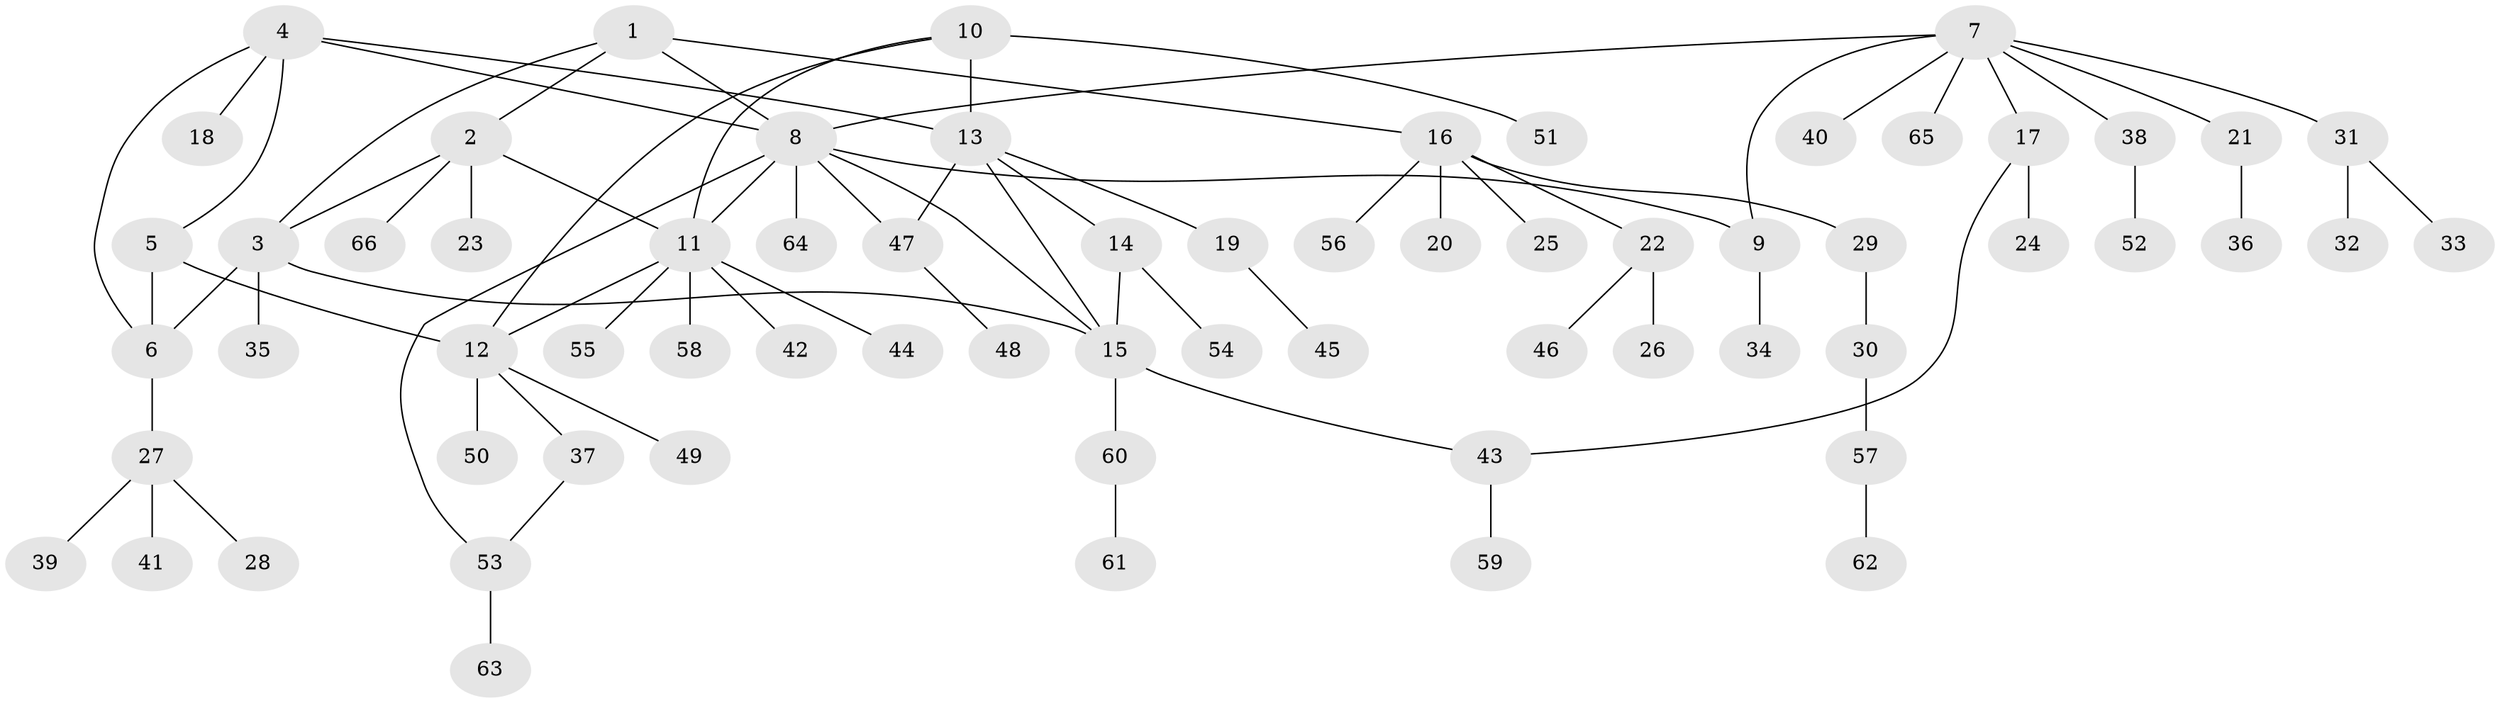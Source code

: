 // Generated by graph-tools (version 1.1) at 2025/50/03/09/25 03:50:38]
// undirected, 66 vertices, 79 edges
graph export_dot {
graph [start="1"]
  node [color=gray90,style=filled];
  1;
  2;
  3;
  4;
  5;
  6;
  7;
  8;
  9;
  10;
  11;
  12;
  13;
  14;
  15;
  16;
  17;
  18;
  19;
  20;
  21;
  22;
  23;
  24;
  25;
  26;
  27;
  28;
  29;
  30;
  31;
  32;
  33;
  34;
  35;
  36;
  37;
  38;
  39;
  40;
  41;
  42;
  43;
  44;
  45;
  46;
  47;
  48;
  49;
  50;
  51;
  52;
  53;
  54;
  55;
  56;
  57;
  58;
  59;
  60;
  61;
  62;
  63;
  64;
  65;
  66;
  1 -- 2;
  1 -- 3;
  1 -- 8;
  1 -- 16;
  2 -- 3;
  2 -- 11;
  2 -- 23;
  2 -- 66;
  3 -- 6;
  3 -- 15;
  3 -- 35;
  4 -- 5;
  4 -- 6;
  4 -- 8;
  4 -- 13;
  4 -- 18;
  5 -- 6;
  5 -- 12;
  6 -- 27;
  7 -- 8;
  7 -- 9;
  7 -- 17;
  7 -- 21;
  7 -- 31;
  7 -- 38;
  7 -- 40;
  7 -- 65;
  8 -- 9;
  8 -- 11;
  8 -- 15;
  8 -- 47;
  8 -- 53;
  8 -- 64;
  9 -- 34;
  10 -- 11;
  10 -- 12;
  10 -- 13;
  10 -- 51;
  11 -- 12;
  11 -- 42;
  11 -- 44;
  11 -- 55;
  11 -- 58;
  12 -- 37;
  12 -- 49;
  12 -- 50;
  13 -- 14;
  13 -- 15;
  13 -- 19;
  13 -- 47;
  14 -- 15;
  14 -- 54;
  15 -- 43;
  15 -- 60;
  16 -- 20;
  16 -- 22;
  16 -- 25;
  16 -- 29;
  16 -- 56;
  17 -- 24;
  17 -- 43;
  19 -- 45;
  21 -- 36;
  22 -- 26;
  22 -- 46;
  27 -- 28;
  27 -- 39;
  27 -- 41;
  29 -- 30;
  30 -- 57;
  31 -- 32;
  31 -- 33;
  37 -- 53;
  38 -- 52;
  43 -- 59;
  47 -- 48;
  53 -- 63;
  57 -- 62;
  60 -- 61;
}
